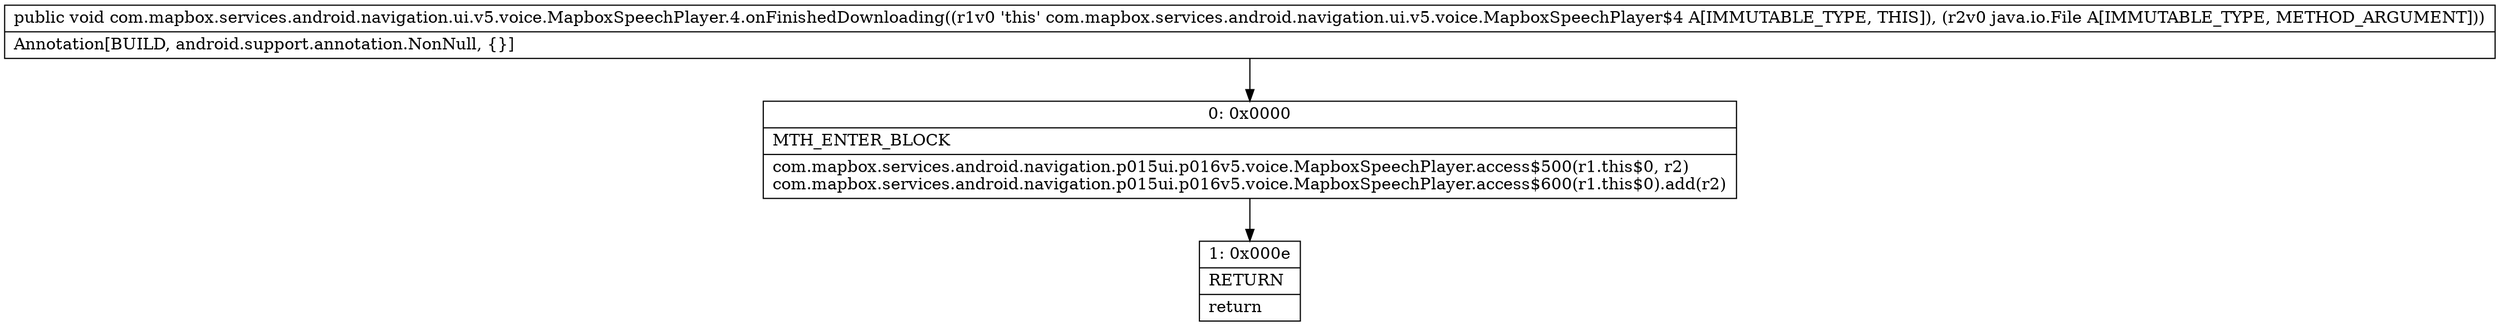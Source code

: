 digraph "CFG forcom.mapbox.services.android.navigation.ui.v5.voice.MapboxSpeechPlayer.4.onFinishedDownloading(Ljava\/io\/File;)V" {
Node_0 [shape=record,label="{0\:\ 0x0000|MTH_ENTER_BLOCK\l|com.mapbox.services.android.navigation.p015ui.p016v5.voice.MapboxSpeechPlayer.access$500(r1.this$0, r2)\lcom.mapbox.services.android.navigation.p015ui.p016v5.voice.MapboxSpeechPlayer.access$600(r1.this$0).add(r2)\l}"];
Node_1 [shape=record,label="{1\:\ 0x000e|RETURN\l|return\l}"];
MethodNode[shape=record,label="{public void com.mapbox.services.android.navigation.ui.v5.voice.MapboxSpeechPlayer.4.onFinishedDownloading((r1v0 'this' com.mapbox.services.android.navigation.ui.v5.voice.MapboxSpeechPlayer$4 A[IMMUTABLE_TYPE, THIS]), (r2v0 java.io.File A[IMMUTABLE_TYPE, METHOD_ARGUMENT]))  | Annotation[BUILD, android.support.annotation.NonNull, \{\}]\l}"];
MethodNode -> Node_0;
Node_0 -> Node_1;
}

